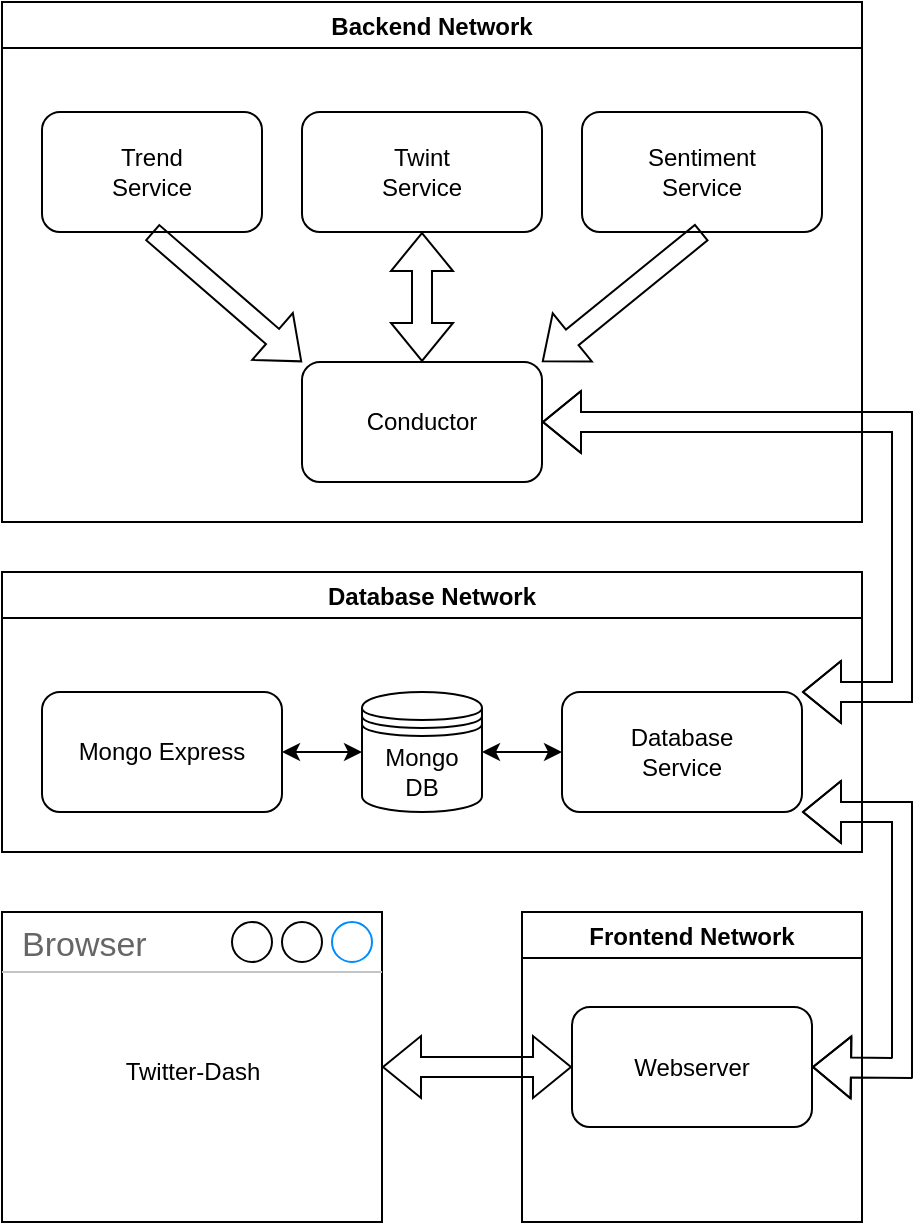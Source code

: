<mxfile version="20.0.3" type="device"><diagram id="erPtqSsVahuh93z-YMsc" name="Page-1"><mxGraphModel dx="3097" dy="1117" grid="1" gridSize="10" guides="1" tooltips="1" connect="1" arrows="1" fold="1" page="1" pageScale="1" pageWidth="827" pageHeight="1169" math="0" shadow="0"><root><mxCell id="0"/><mxCell id="1" parent="0"/><mxCell id="VSl4NyZAHVfbmG4fHtgH-5" value="Backend Network" style="swimlane;" vertex="1" parent="1"><mxGeometry x="620" y="130" width="430" height="260" as="geometry"><mxRectangle x="570" y="370" width="140" height="30" as="alternateBounds"/></mxGeometry></mxCell><mxCell id="_IYuTIW13PQiUUxT7f6d-14" value="&lt;div&gt;Trend&lt;/div&gt;&lt;div&gt;Service&lt;br&gt;&lt;/div&gt;" style="rounded=1;whiteSpace=wrap;html=1;" parent="VSl4NyZAHVfbmG4fHtgH-5" vertex="1"><mxGeometry x="20" y="55" width="110" height="60" as="geometry"/></mxCell><mxCell id="_IYuTIW13PQiUUxT7f6d-15" value="&lt;div&gt;Twint&lt;/div&gt;&lt;div&gt;Service&lt;br&gt;&lt;/div&gt;" style="rounded=1;whiteSpace=wrap;html=1;" parent="VSl4NyZAHVfbmG4fHtgH-5" vertex="1"><mxGeometry x="150" y="55" width="120" height="60" as="geometry"/></mxCell><mxCell id="_IYuTIW13PQiUUxT7f6d-22" value="&lt;div&gt;Sentiment&lt;/div&gt;&lt;div&gt;Service&lt;br&gt;&lt;/div&gt;" style="rounded=1;whiteSpace=wrap;html=1;" parent="VSl4NyZAHVfbmG4fHtgH-5" vertex="1"><mxGeometry x="290" y="55" width="120" height="60" as="geometry"/></mxCell><mxCell id="_IYuTIW13PQiUUxT7f6d-17" value="Conductor" style="rounded=1;whiteSpace=wrap;html=1;" parent="VSl4NyZAHVfbmG4fHtgH-5" vertex="1"><mxGeometry x="150" y="180" width="120" height="60" as="geometry"/></mxCell><mxCell id="VSl4NyZAHVfbmG4fHtgH-12" value="" style="shape=flexArrow;endArrow=classic;html=1;rounded=0;exitX=0.5;exitY=1;exitDx=0;exitDy=0;entryX=0;entryY=0;entryDx=0;entryDy=0;" edge="1" parent="VSl4NyZAHVfbmG4fHtgH-5" source="_IYuTIW13PQiUUxT7f6d-14" target="_IYuTIW13PQiUUxT7f6d-17"><mxGeometry width="50" height="50" relative="1" as="geometry"><mxPoint x="-240" y="210" as="sourcePoint"/><mxPoint x="-190" y="160" as="targetPoint"/></mxGeometry></mxCell><mxCell id="VSl4NyZAHVfbmG4fHtgH-13" value="" style="shape=flexArrow;endArrow=classic;startArrow=classic;html=1;rounded=0;entryX=0.5;entryY=1;entryDx=0;entryDy=0;exitX=0.5;exitY=0;exitDx=0;exitDy=0;" edge="1" parent="VSl4NyZAHVfbmG4fHtgH-5" source="_IYuTIW13PQiUUxT7f6d-17" target="_IYuTIW13PQiUUxT7f6d-15"><mxGeometry width="100" height="100" relative="1" as="geometry"><mxPoint x="-280" y="320" as="sourcePoint"/><mxPoint x="-180" y="220" as="targetPoint"/></mxGeometry></mxCell><mxCell id="VSl4NyZAHVfbmG4fHtgH-14" value="" style="shape=flexArrow;endArrow=classic;html=1;rounded=0;exitX=0.5;exitY=1;exitDx=0;exitDy=0;entryX=1;entryY=0;entryDx=0;entryDy=0;" edge="1" parent="VSl4NyZAHVfbmG4fHtgH-5" source="_IYuTIW13PQiUUxT7f6d-22" target="_IYuTIW13PQiUUxT7f6d-17"><mxGeometry width="50" height="50" relative="1" as="geometry"><mxPoint x="-250" y="280" as="sourcePoint"/><mxPoint x="-200" y="230" as="targetPoint"/></mxGeometry></mxCell><mxCell id="VSl4NyZAHVfbmG4fHtgH-6" value="Database Network" style="swimlane;" vertex="1" parent="1"><mxGeometry x="620" y="415" width="430" height="140" as="geometry"/></mxCell><mxCell id="_IYuTIW13PQiUUxT7f6d-2" value="&lt;div&gt;Database&lt;/div&gt;&lt;div&gt;Service&lt;br&gt;&lt;/div&gt;" style="rounded=1;whiteSpace=wrap;html=1;" parent="VSl4NyZAHVfbmG4fHtgH-6" vertex="1"><mxGeometry x="280" y="60" width="120" height="60" as="geometry"/></mxCell><mxCell id="VSl4NyZAHVfbmG4fHtgH-3" value="&lt;div&gt;Mongo&lt;/div&gt;&lt;div&gt;DB&lt;br&gt;&lt;/div&gt;" style="shape=datastore;whiteSpace=wrap;html=1;" vertex="1" parent="VSl4NyZAHVfbmG4fHtgH-6"><mxGeometry x="180" y="60" width="60" height="60" as="geometry"/></mxCell><mxCell id="_IYuTIW13PQiUUxT7f6d-6" value="&lt;div&gt;Mongo Express&lt;br&gt;&lt;/div&gt;" style="rounded=1;whiteSpace=wrap;html=1;" parent="VSl4NyZAHVfbmG4fHtgH-6" vertex="1"><mxGeometry x="20" y="60" width="120" height="60" as="geometry"/></mxCell><mxCell id="VSl4NyZAHVfbmG4fHtgH-10" value="" style="endArrow=classic;startArrow=classic;html=1;rounded=0;entryX=0;entryY=0.5;entryDx=0;entryDy=0;exitX=1;exitY=0.5;exitDx=0;exitDy=0;" edge="1" parent="VSl4NyZAHVfbmG4fHtgH-6" source="VSl4NyZAHVfbmG4fHtgH-3" target="_IYuTIW13PQiUUxT7f6d-2"><mxGeometry width="50" height="50" relative="1" as="geometry"><mxPoint x="130" y="265" as="sourcePoint"/><mxPoint x="180" y="215" as="targetPoint"/></mxGeometry></mxCell><mxCell id="VSl4NyZAHVfbmG4fHtgH-11" value="" style="endArrow=classic;startArrow=classic;html=1;rounded=0;entryX=0;entryY=0.5;entryDx=0;entryDy=0;exitX=1;exitY=0.5;exitDx=0;exitDy=0;" edge="1" parent="VSl4NyZAHVfbmG4fHtgH-6" source="_IYuTIW13PQiUUxT7f6d-6" target="VSl4NyZAHVfbmG4fHtgH-3"><mxGeometry width="50" height="50" relative="1" as="geometry"><mxPoint x="140" y="89.62" as="sourcePoint"/><mxPoint x="190.0" y="89.62" as="targetPoint"/></mxGeometry></mxCell><mxCell id="VSl4NyZAHVfbmG4fHtgH-7" value="Frontend Network" style="swimlane;" vertex="1" parent="1"><mxGeometry x="880" y="585" width="170" height="155" as="geometry"/></mxCell><mxCell id="_IYuTIW13PQiUUxT7f6d-8" value="Webserver" style="rounded=1;whiteSpace=wrap;html=1;" parent="VSl4NyZAHVfbmG4fHtgH-7" vertex="1"><mxGeometry x="25" y="47.5" width="120" height="60" as="geometry"/></mxCell><mxCell id="VSl4NyZAHVfbmG4fHtgH-9" value="" style="shape=flexArrow;endArrow=classic;startArrow=classic;html=1;rounded=0;entryX=1;entryY=0.5;entryDx=0;entryDy=0;exitX=1;exitY=0;exitDx=0;exitDy=0;" edge="1" parent="1" source="_IYuTIW13PQiUUxT7f6d-2" target="_IYuTIW13PQiUUxT7f6d-17"><mxGeometry width="100" height="100" relative="1" as="geometry"><mxPoint x="1190" y="490" as="sourcePoint"/><mxPoint x="1290" y="390" as="targetPoint"/><Array as="points"><mxPoint x="1070" y="475"/><mxPoint x="1070" y="430"/><mxPoint x="1070" y="340"/></Array></mxGeometry></mxCell><mxCell id="VSl4NyZAHVfbmG4fHtgH-15" value="" style="shape=flexArrow;endArrow=classic;startArrow=classic;html=1;rounded=0;entryX=1;entryY=1;entryDx=0;entryDy=0;exitX=1;exitY=0.5;exitDx=0;exitDy=0;" edge="1" parent="1" source="_IYuTIW13PQiUUxT7f6d-8" target="_IYuTIW13PQiUUxT7f6d-2"><mxGeometry width="100" height="100" relative="1" as="geometry"><mxPoint x="1250" y="710" as="sourcePoint"/><mxPoint x="1350" y="610" as="targetPoint"/><Array as="points"><mxPoint x="1070" y="663"/><mxPoint x="1070" y="600"/><mxPoint x="1070" y="535"/></Array></mxGeometry></mxCell><mxCell id="VSl4NyZAHVfbmG4fHtgH-18" value="Browser" style="strokeWidth=1;shadow=0;dashed=0;align=center;html=1;shape=mxgraph.mockup.containers.window;align=left;verticalAlign=top;spacingLeft=8;strokeColor2=#008cff;strokeColor3=#c4c4c4;fontColor=#666666;mainText=;fontSize=17;labelBackgroundColor=none;" vertex="1" parent="1"><mxGeometry x="620" y="585" width="190" height="155" as="geometry"/></mxCell><mxCell id="VSl4NyZAHVfbmG4fHtgH-19" value="" style="shape=flexArrow;endArrow=classic;startArrow=classic;html=1;rounded=0;entryX=0;entryY=0.5;entryDx=0;entryDy=0;" edge="1" parent="1" source="VSl4NyZAHVfbmG4fHtgH-18" target="_IYuTIW13PQiUUxT7f6d-8"><mxGeometry width="100" height="100" relative="1" as="geometry"><mxPoint x="310" y="730" as="sourcePoint"/><mxPoint x="410" y="630" as="targetPoint"/></mxGeometry></mxCell><mxCell id="VSl4NyZAHVfbmG4fHtgH-20" value="Twitter-Dash" style="text;html=1;strokeColor=none;fillColor=none;align=center;verticalAlign=middle;whiteSpace=wrap;rounded=0;" vertex="1" parent="1"><mxGeometry x="667.5" y="640" width="95" height="50" as="geometry"/></mxCell></root></mxGraphModel></diagram></mxfile>